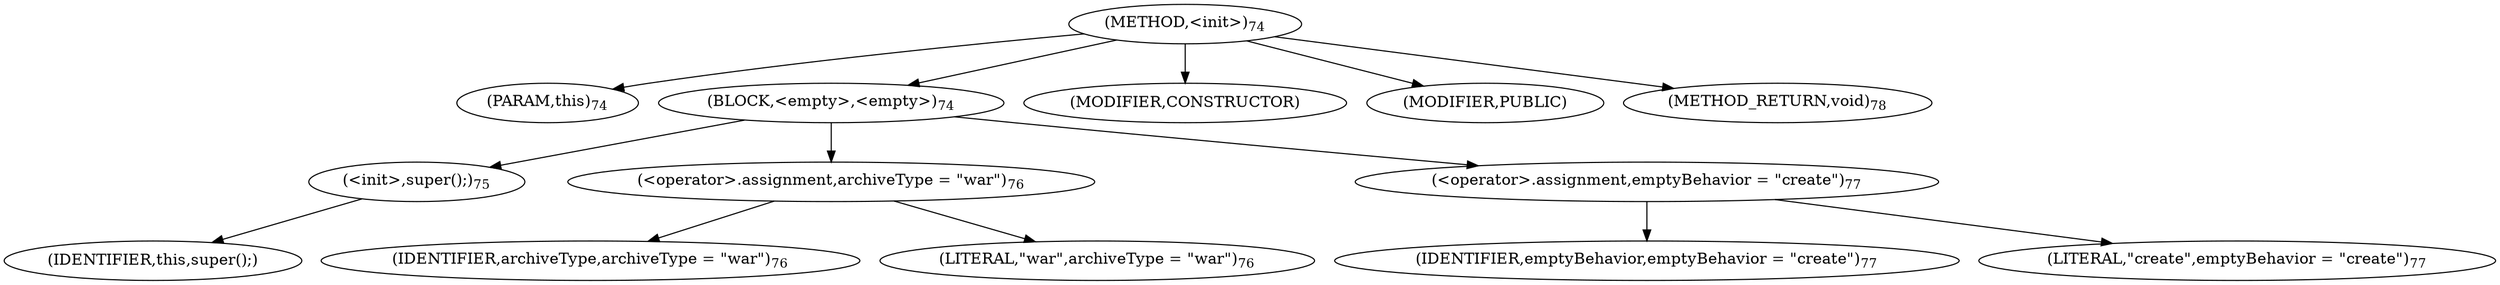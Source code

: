 digraph "&lt;init&gt;" {  
"23" [label = <(METHOD,&lt;init&gt;)<SUB>74</SUB>> ]
"4" [label = <(PARAM,this)<SUB>74</SUB>> ]
"24" [label = <(BLOCK,&lt;empty&gt;,&lt;empty&gt;)<SUB>74</SUB>> ]
"25" [label = <(&lt;init&gt;,super();)<SUB>75</SUB>> ]
"3" [label = <(IDENTIFIER,this,super();)> ]
"26" [label = <(&lt;operator&gt;.assignment,archiveType = &quot;war&quot;)<SUB>76</SUB>> ]
"27" [label = <(IDENTIFIER,archiveType,archiveType = &quot;war&quot;)<SUB>76</SUB>> ]
"28" [label = <(LITERAL,&quot;war&quot;,archiveType = &quot;war&quot;)<SUB>76</SUB>> ]
"29" [label = <(&lt;operator&gt;.assignment,emptyBehavior = &quot;create&quot;)<SUB>77</SUB>> ]
"30" [label = <(IDENTIFIER,emptyBehavior,emptyBehavior = &quot;create&quot;)<SUB>77</SUB>> ]
"31" [label = <(LITERAL,&quot;create&quot;,emptyBehavior = &quot;create&quot;)<SUB>77</SUB>> ]
"32" [label = <(MODIFIER,CONSTRUCTOR)> ]
"33" [label = <(MODIFIER,PUBLIC)> ]
"34" [label = <(METHOD_RETURN,void)<SUB>78</SUB>> ]
  "23" -> "4" 
  "23" -> "24" 
  "23" -> "32" 
  "23" -> "33" 
  "23" -> "34" 
  "24" -> "25" 
  "24" -> "26" 
  "24" -> "29" 
  "25" -> "3" 
  "26" -> "27" 
  "26" -> "28" 
  "29" -> "30" 
  "29" -> "31" 
}
